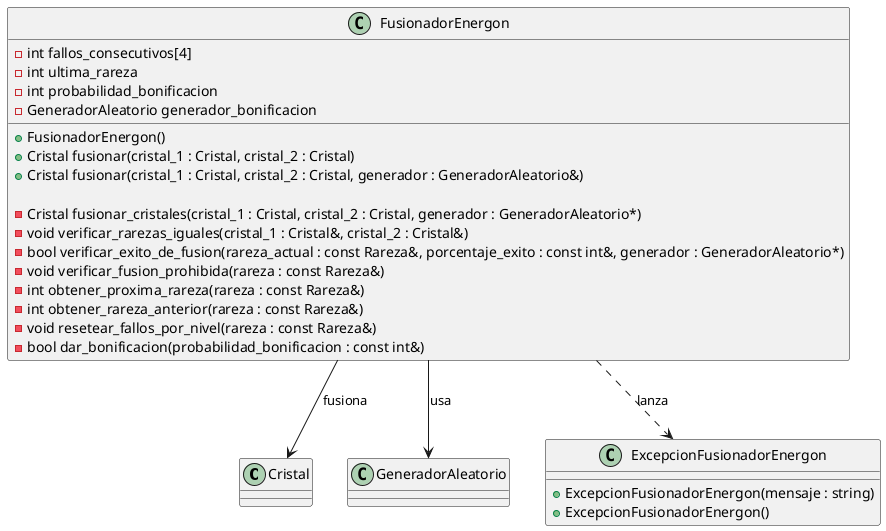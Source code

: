 @startuml
'https://plantuml.com/class-diagram

class Cristal
class GeneradorAleatorio


class ExcepcionFusionadorEnergon {
    + ExcepcionFusionadorEnergon(mensaje : string)
    + ExcepcionFusionadorEnergon()
}

class FusionadorEnergon {
    - int fallos_consecutivos[4]
    - int ultima_rareza
    - int probabilidad_bonificacion
    - GeneradorAleatorio generador_bonificacion

    + FusionadorEnergon()
    + Cristal fusionar(cristal_1 : Cristal, cristal_2 : Cristal)
    + Cristal fusionar(cristal_1 : Cristal, cristal_2 : Cristal, generador : GeneradorAleatorio&)

    - Cristal fusionar_cristales(cristal_1 : Cristal, cristal_2 : Cristal, generador : GeneradorAleatorio*)
    - void verificar_rarezas_iguales(cristal_1 : Cristal&, cristal_2 : Cristal&)
    - bool verificar_exito_de_fusion(rareza_actual : const Rareza&, porcentaje_exito : const int&, generador : GeneradorAleatorio*)
    - void verificar_fusion_prohibida(rareza : const Rareza&)
    - int obtener_proxima_rareza(rareza : const Rareza&)
    - int obtener_rareza_anterior(rareza : const Rareza&)
    - void resetear_fallos_por_nivel(rareza : const Rareza&)
    - bool dar_bonificacion(probabilidad_bonificacion : const int&)
}
' Relaciones
FusionadorEnergon --> Cristal : "fusiona"
FusionadorEnergon --> GeneradorAleatorio : "usa"
FusionadorEnergon ..> ExcepcionFusionadorEnergon : "lanza"


@enduml